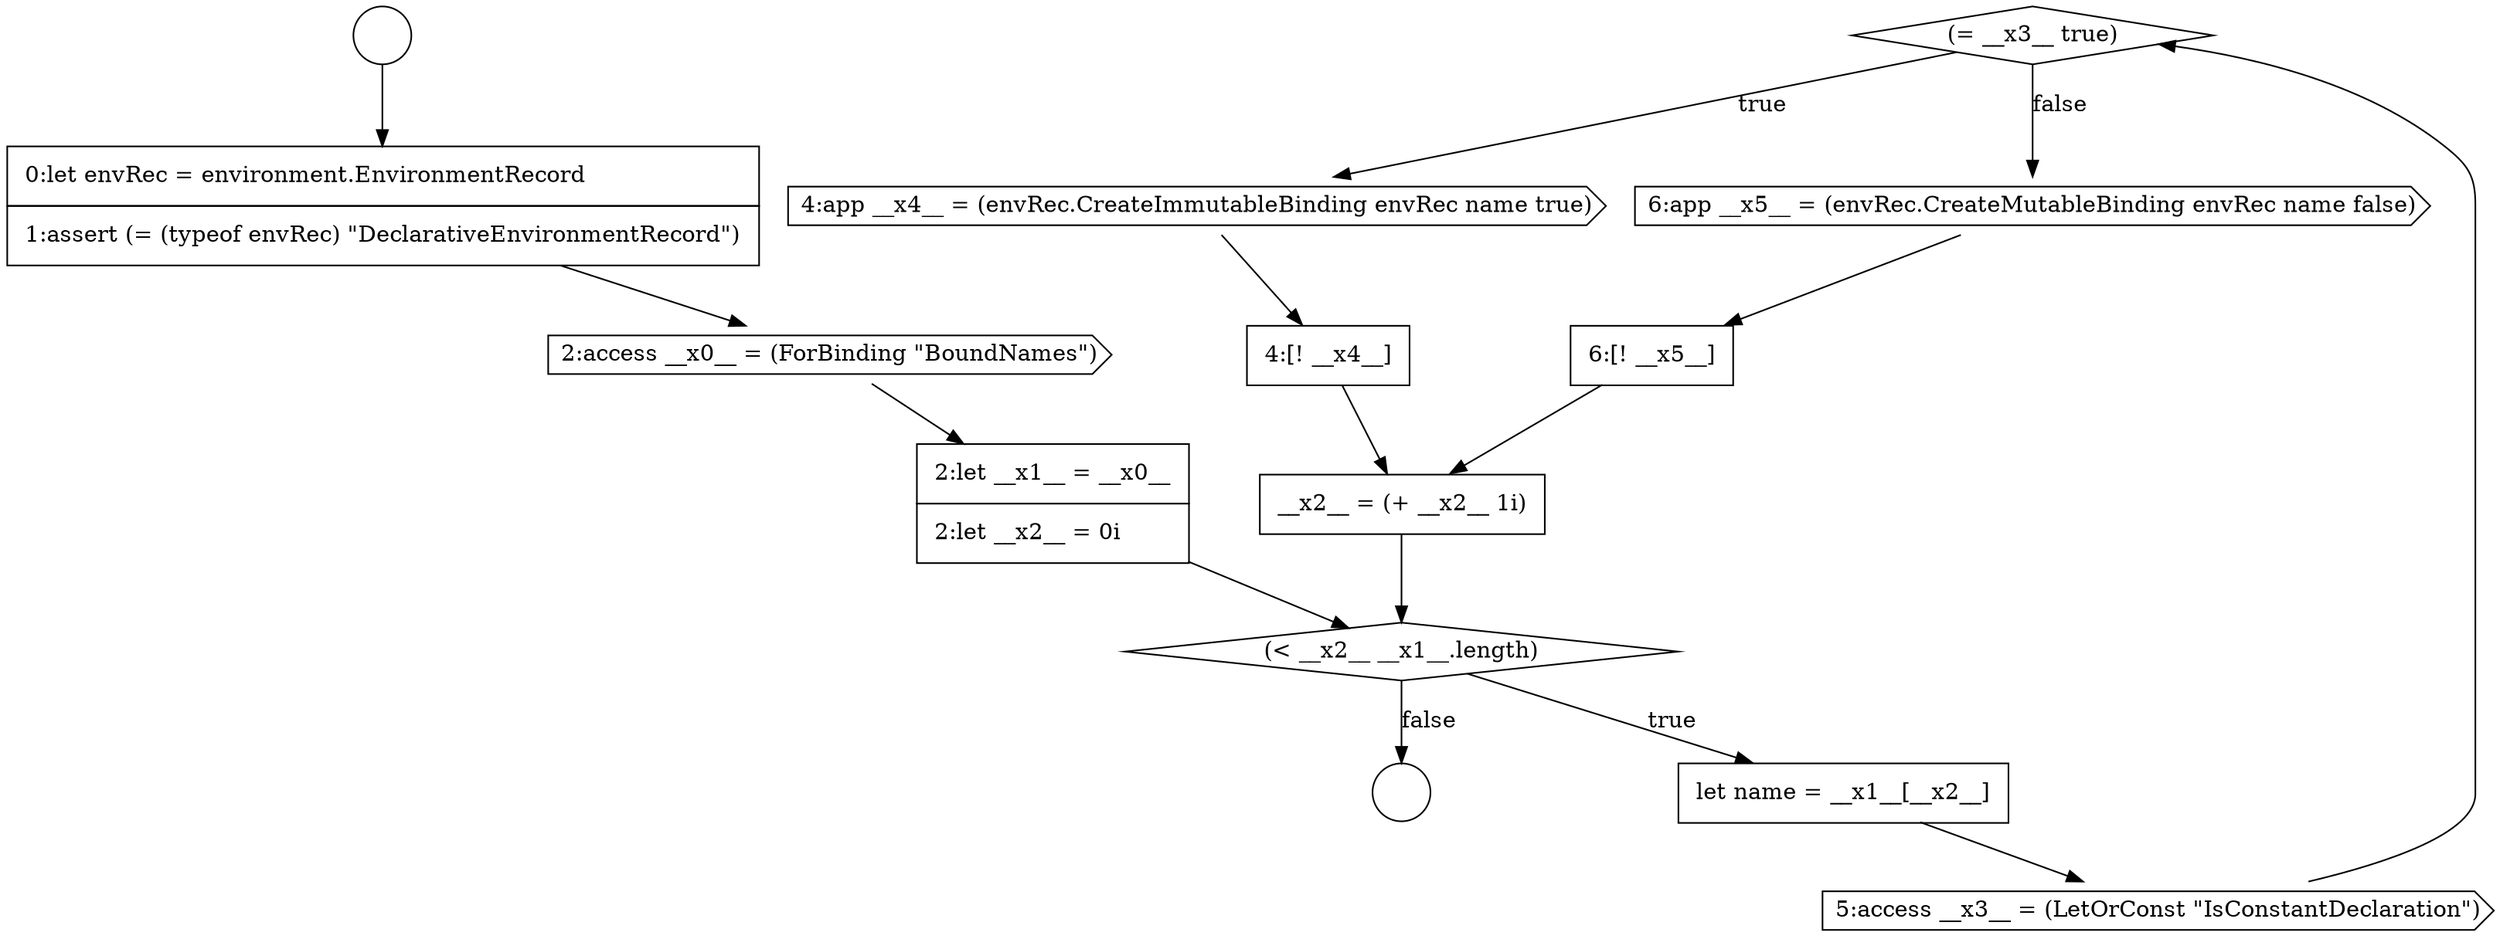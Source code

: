digraph {
  node7824 [shape=diamond, label=<<font color="black">(= __x3__ true)</font>> color="black" fillcolor="white" style=filled]
  node7818 [shape=none, margin=0, label=<<font color="black">
    <table border="0" cellborder="1" cellspacing="0" cellpadding="10">
      <tr><td align="left">0:let envRec = environment.EnvironmentRecord</td></tr>
      <tr><td align="left">1:assert (= (typeof envRec) &quot;DeclarativeEnvironmentRecord&quot;)</td></tr>
    </table>
  </font>> color="black" fillcolor="white" style=filled]
  node7827 [shape=cds, label=<<font color="black">6:app __x5__ = (envRec.CreateMutableBinding envRec name false)</font>> color="black" fillcolor="white" style=filled]
  node7821 [shape=diamond, label=<<font color="black">(&lt; __x2__ __x1__.length)</font>> color="black" fillcolor="white" style=filled]
  node7826 [shape=none, margin=0, label=<<font color="black">
    <table border="0" cellborder="1" cellspacing="0" cellpadding="10">
      <tr><td align="left">4:[! __x4__]</td></tr>
    </table>
  </font>> color="black" fillcolor="white" style=filled]
  node7817 [shape=circle label=" " color="black" fillcolor="white" style=filled]
  node7828 [shape=none, margin=0, label=<<font color="black">
    <table border="0" cellborder="1" cellspacing="0" cellpadding="10">
      <tr><td align="left">6:[! __x5__]</td></tr>
    </table>
  </font>> color="black" fillcolor="white" style=filled]
  node7820 [shape=none, margin=0, label=<<font color="black">
    <table border="0" cellborder="1" cellspacing="0" cellpadding="10">
      <tr><td align="left">2:let __x1__ = __x0__</td></tr>
      <tr><td align="left">2:let __x2__ = 0i</td></tr>
    </table>
  </font>> color="black" fillcolor="white" style=filled]
  node7816 [shape=circle label=" " color="black" fillcolor="white" style=filled]
  node7819 [shape=cds, label=<<font color="black">2:access __x0__ = (ForBinding &quot;BoundNames&quot;)</font>> color="black" fillcolor="white" style=filled]
  node7829 [shape=none, margin=0, label=<<font color="black">
    <table border="0" cellborder="1" cellspacing="0" cellpadding="10">
      <tr><td align="left">__x2__ = (+ __x2__ 1i)</td></tr>
    </table>
  </font>> color="black" fillcolor="white" style=filled]
  node7823 [shape=cds, label=<<font color="black">5:access __x3__ = (LetOrConst &quot;IsConstantDeclaration&quot;)</font>> color="black" fillcolor="white" style=filled]
  node7825 [shape=cds, label=<<font color="black">4:app __x4__ = (envRec.CreateImmutableBinding envRec name true)</font>> color="black" fillcolor="white" style=filled]
  node7822 [shape=none, margin=0, label=<<font color="black">
    <table border="0" cellborder="1" cellspacing="0" cellpadding="10">
      <tr><td align="left">let name = __x1__[__x2__]</td></tr>
    </table>
  </font>> color="black" fillcolor="white" style=filled]
  node7820 -> node7821 [ color="black"]
  node7816 -> node7818 [ color="black"]
  node7828 -> node7829 [ color="black"]
  node7819 -> node7820 [ color="black"]
  node7823 -> node7824 [ color="black"]
  node7822 -> node7823 [ color="black"]
  node7824 -> node7825 [label=<<font color="black">true</font>> color="black"]
  node7824 -> node7827 [label=<<font color="black">false</font>> color="black"]
  node7818 -> node7819 [ color="black"]
  node7825 -> node7826 [ color="black"]
  node7829 -> node7821 [ color="black"]
  node7827 -> node7828 [ color="black"]
  node7821 -> node7822 [label=<<font color="black">true</font>> color="black"]
  node7821 -> node7817 [label=<<font color="black">false</font>> color="black"]
  node7826 -> node7829 [ color="black"]
}
